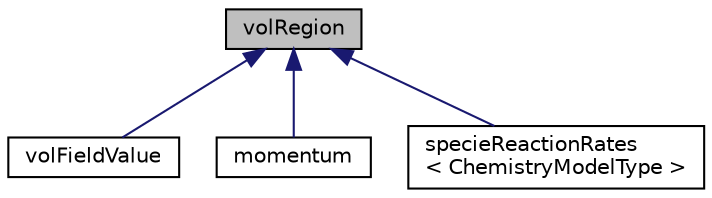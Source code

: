 digraph "volRegion"
{
  bgcolor="transparent";
  edge [fontname="Helvetica",fontsize="10",labelfontname="Helvetica",labelfontsize="10"];
  node [fontname="Helvetica",fontsize="10",shape=record];
  Node1 [label="volRegion",height=0.2,width=0.4,color="black", fillcolor="grey75", style="filled" fontcolor="black"];
  Node1 -> Node2 [dir="back",color="midnightblue",fontsize="10",style="solid",fontname="Helvetica"];
  Node2 [label="volFieldValue",height=0.2,width=0.4,color="black",URL="$classFoam_1_1functionObjects_1_1fieldValues_1_1volFieldValue.html",tooltip="Provides a &#39;volRegion&#39; specialization of the fieldValue function object. "];
  Node1 -> Node3 [dir="back",color="midnightblue",fontsize="10",style="solid",fontname="Helvetica"];
  Node3 [label="momentum",height=0.2,width=0.4,color="black",URL="$classFoam_1_1functionObjects_1_1momentum.html",tooltip="Calculates linear/angular momentum, reporting integral values and optionally writing the fields..."];
  Node1 -> Node4 [dir="back",color="midnightblue",fontsize="10",style="solid",fontname="Helvetica"];
  Node4 [label="specieReactionRates\l\< ChemistryModelType \>",height=0.2,width=0.4,color="black",URL="$classFoam_1_1functionObjects_1_1specieReactionRates.html",tooltip="Writes the domain averaged reaction rates for each specie for each reaction into the file &lt;timeDir&gt;/s..."];
}
